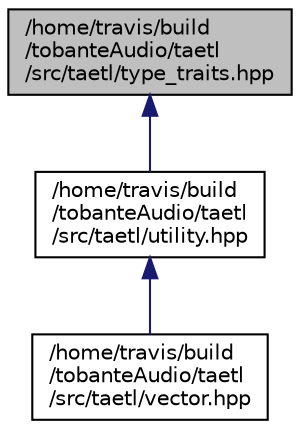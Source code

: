 digraph "/home/travis/build/tobanteAudio/taetl/src/taetl/type_traits.hpp"
{
  edge [fontname="Helvetica",fontsize="10",labelfontname="Helvetica",labelfontsize="10"];
  node [fontname="Helvetica",fontsize="10",shape=record];
  Node8 [label="/home/travis/build\l/tobanteAudio/taetl\l/src/taetl/type_traits.hpp",height=0.2,width=0.4,color="black", fillcolor="grey75", style="filled", fontcolor="black"];
  Node8 -> Node9 [dir="back",color="midnightblue",fontsize="10",style="solid",fontname="Helvetica"];
  Node9 [label="/home/travis/build\l/tobanteAudio/taetl\l/src/taetl/utility.hpp",height=0.2,width=0.4,color="black", fillcolor="white", style="filled",URL="$utility_8hpp.html"];
  Node9 -> Node10 [dir="back",color="midnightblue",fontsize="10",style="solid",fontname="Helvetica"];
  Node10 [label="/home/travis/build\l/tobanteAudio/taetl\l/src/taetl/vector.hpp",height=0.2,width=0.4,color="black", fillcolor="white", style="filled",URL="$vector_8hpp.html"];
}

